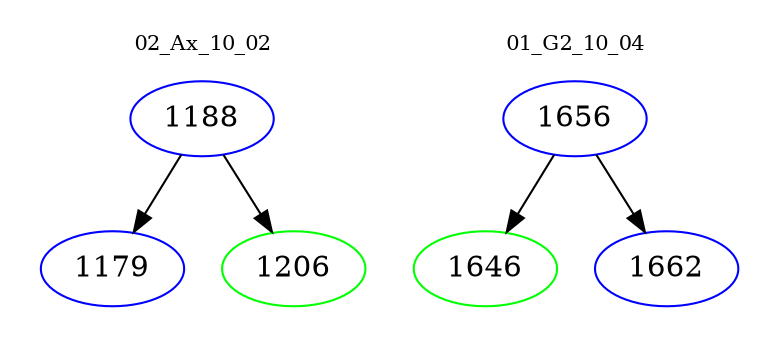 digraph{
subgraph cluster_0 {
color = white
label = "02_Ax_10_02";
fontsize=10;
T0_1188 [label="1188", color="blue"]
T0_1188 -> T0_1179 [color="black"]
T0_1179 [label="1179", color="blue"]
T0_1188 -> T0_1206 [color="black"]
T0_1206 [label="1206", color="green"]
}
subgraph cluster_1 {
color = white
label = "01_G2_10_04";
fontsize=10;
T1_1656 [label="1656", color="blue"]
T1_1656 -> T1_1646 [color="black"]
T1_1646 [label="1646", color="green"]
T1_1656 -> T1_1662 [color="black"]
T1_1662 [label="1662", color="blue"]
}
}
